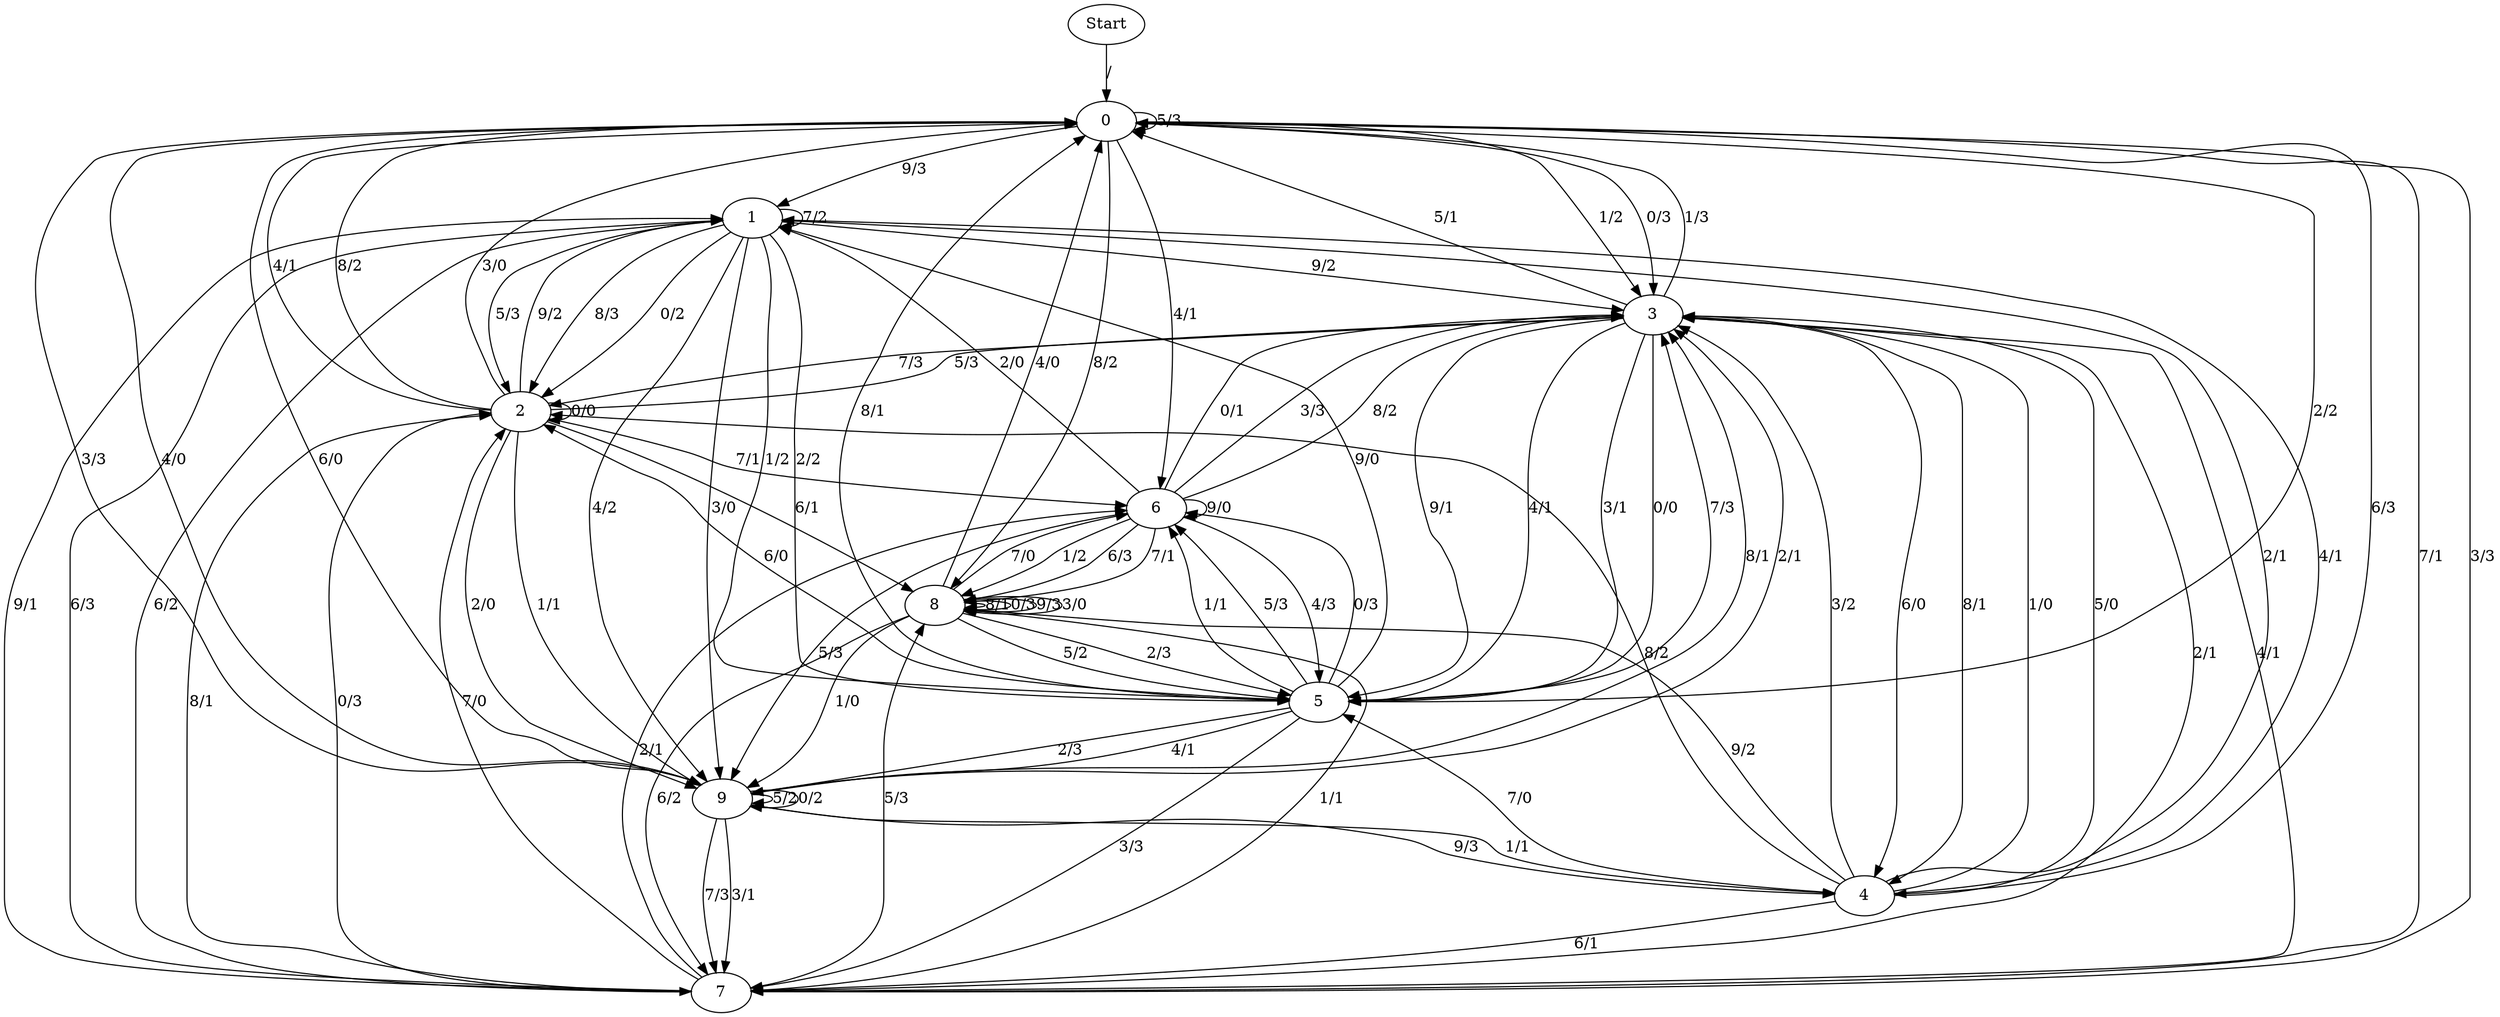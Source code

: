 digraph {
	Start -> 0 [label="/"]
	0 -> 1 [label="9/3"]
	0 -> 3 [label="1/2"]
	0 -> 7 [label="7/1"]
	0 -> 0 [label="5/3"]
	0 -> 9 [label="3/3"]
	0 -> 5 [label="2/2"]
	0 -> 8 [label="8/2"]
	0 -> 4 [label="6/3"]
	0 -> 3 [label="0/3"]
	0 -> 6 [label="4/1"]
	8 -> 5 [label="5/2"]
	8 -> 8 [label="8/1"]
	8 -> 8 [label="0/3"]
	8 -> 0 [label="4/0"]
	8 -> 9 [label="1/0"]
	8 -> 8 [label="9/3"]
	8 -> 5 [label="2/3"]
	8 -> 8 [label="3/0"]
	8 -> 7 [label="6/2"]
	8 -> 6 [label="7/0"]
	7 -> 2 [label="8/1"]
	7 -> 3 [label="4/1"]
	7 -> 2 [label="0/3"]
	7 -> 2 [label="7/0"]
	7 -> 1 [label="9/1"]
	7 -> 8 [label="5/3"]
	7 -> 0 [label="3/3"]
	7 -> 1 [label="6/3"]
	7 -> 8 [label="1/1"]
	7 -> 6 [label="2/1"]
	2 -> 8 [label="6/1"]
	2 -> 6 [label="7/1"]
	2 -> 9 [label="2/0"]
	2 -> 2 [label="0/0"]
	2 -> 3 [label="5/3"]
	2 -> 9 [label="1/1"]
	2 -> 0 [label="4/1"]
	2 -> 0 [label="8/2"]
	2 -> 1 [label="9/2"]
	2 -> 0 [label="3/0"]
	3 -> 5 [label="9/1"]
	3 -> 5 [label="4/1"]
	3 -> 2 [label="7/3"]
	3 -> 4 [label="6/0"]
	3 -> 7 [label="2/1"]
	3 -> 5 [label="3/1"]
	3 -> 0 [label="1/3"]
	3 -> 5 [label="0/0"]
	3 -> 0 [label="5/1"]
	3 -> 4 [label="8/1"]
	5 -> 7 [label="3/3"]
	5 -> 9 [label="2/3"]
	5 -> 1 [label="9/0"]
	5 -> 2 [label="6/0"]
	5 -> 9 [label="4/1"]
	5 -> 6 [label="0/3"]
	5 -> 6 [label="1/1"]
	5 -> 0 [label="8/1"]
	5 -> 6 [label="5/3"]
	5 -> 3 [label="7/3"]
	6 -> 1 [label="2/0"]
	6 -> 3 [label="0/1"]
	6 -> 3 [label="3/3"]
	6 -> 3 [label="8/2"]
	6 -> 5 [label="4/3"]
	6 -> 8 [label="7/1"]
	6 -> 8 [label="1/2"]
	6 -> 8 [label="6/3"]
	6 -> 6 [label="9/0"]
	6 -> 9 [label="5/3"]
	9 -> 7 [label="7/3"]
	9 -> 9 [label="5/2"]
	9 -> 4 [label="9/3"]
	9 -> 7 [label="3/1"]
	9 -> 3 [label="8/1"]
	9 -> 0 [label="4/0"]
	9 -> 9 [label="0/2"]
	9 -> 3 [label="2/1"]
	9 -> 4 [label="1/1"]
	9 -> 0 [label="6/0"]
	4 -> 8 [label="9/2"]
	4 -> 2 [label="8/2"]
	4 -> 1 [label="2/1"]
	4 -> 3 [label="3/2"]
	4 -> 3 [label="1/0"]
	4 -> 3 [label="5/0"]
	4 -> 1 [label="4/1"]
	4 -> 7 [label="6/1"]
	4 -> 5 [label="7/0"]
	1 -> 9 [label="4/2"]
	1 -> 2 [label="8/3"]
	1 -> 2 [label="0/2"]
	1 -> 9 [label="3/0"]
	1 -> 7 [label="6/2"]
	1 -> 3 [label="9/2"]
	1 -> 2 [label="5/3"]
	1 -> 5 [label="1/2"]
	1 -> 5 [label="2/2"]
	1 -> 1 [label="7/2"]
}